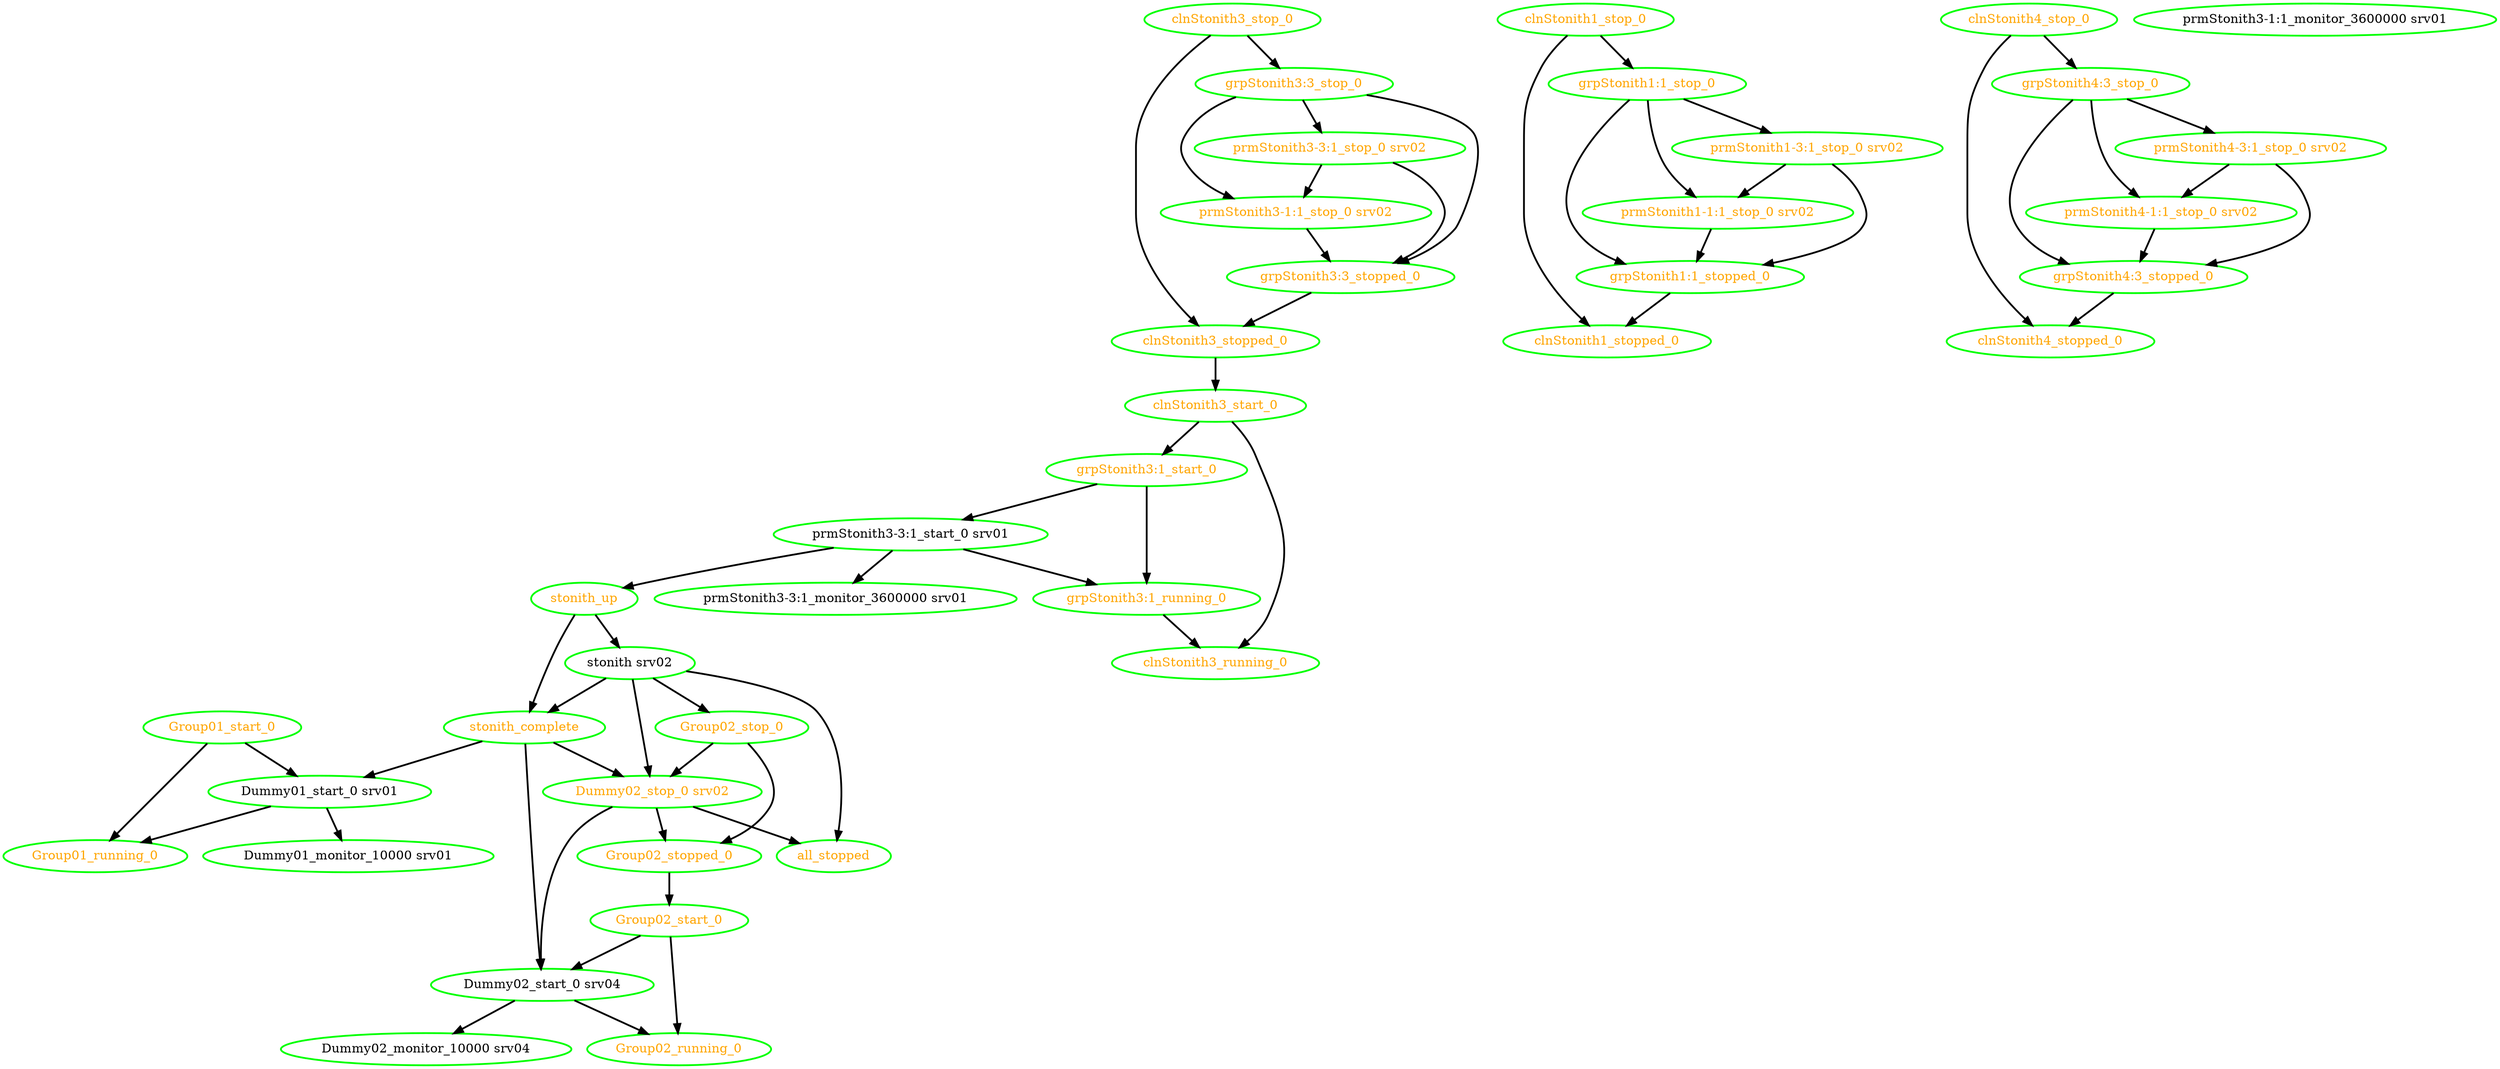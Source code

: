 digraph "g" {
"Dummy01_monitor_10000 srv01" [ style=bold color="green" fontcolor="black" ]
"Dummy01_start_0 srv01" -> "Dummy01_monitor_10000 srv01" [ style = bold]
"Dummy01_start_0 srv01" -> "Group01_running_0" [ style = bold]
"Dummy01_start_0 srv01" [ style=bold color="green" fontcolor="black" ]
"Dummy02_monitor_10000 srv04" [ style=bold color="green" fontcolor="black" ]
"Dummy02_start_0 srv04" -> "Dummy02_monitor_10000 srv04" [ style = bold]
"Dummy02_start_0 srv04" -> "Group02_running_0" [ style = bold]
"Dummy02_start_0 srv04" [ style=bold color="green" fontcolor="black" ]
"Dummy02_stop_0 srv02" -> "Dummy02_start_0 srv04" [ style = bold]
"Dummy02_stop_0 srv02" -> "Group02_stopped_0" [ style = bold]
"Dummy02_stop_0 srv02" -> "all_stopped" [ style = bold]
"Dummy02_stop_0 srv02" [ style=bold color="green" fontcolor="orange" ]
"Group01_running_0" [ style=bold color="green" fontcolor="orange" ]
"Group01_start_0" -> "Dummy01_start_0 srv01" [ style = bold]
"Group01_start_0" -> "Group01_running_0" [ style = bold]
"Group01_start_0" [ style=bold color="green" fontcolor="orange" ]
"Group02_running_0" [ style=bold color="green" fontcolor="orange" ]
"Group02_start_0" -> "Dummy02_start_0 srv04" [ style = bold]
"Group02_start_0" -> "Group02_running_0" [ style = bold]
"Group02_start_0" [ style=bold color="green" fontcolor="orange" ]
"Group02_stop_0" -> "Dummy02_stop_0 srv02" [ style = bold]
"Group02_stop_0" -> "Group02_stopped_0" [ style = bold]
"Group02_stop_0" [ style=bold color="green" fontcolor="orange" ]
"Group02_stopped_0" -> "Group02_start_0" [ style = bold]
"Group02_stopped_0" [ style=bold color="green" fontcolor="orange" ]
"all_stopped" [ style=bold color="green" fontcolor="orange" ]
"clnStonith1_stop_0" -> "clnStonith1_stopped_0" [ style = bold]
"clnStonith1_stop_0" -> "grpStonith1:1_stop_0" [ style = bold]
"clnStonith1_stop_0" [ style=bold color="green" fontcolor="orange" ]
"clnStonith1_stopped_0" [ style=bold color="green" fontcolor="orange" ]
"clnStonith3_running_0" [ style=bold color="green" fontcolor="orange" ]
"clnStonith3_start_0" -> "clnStonith3_running_0" [ style = bold]
"clnStonith3_start_0" -> "grpStonith3:1_start_0" [ style = bold]
"clnStonith3_start_0" [ style=bold color="green" fontcolor="orange" ]
"clnStonith3_stop_0" -> "clnStonith3_stopped_0" [ style = bold]
"clnStonith3_stop_0" -> "grpStonith3:3_stop_0" [ style = bold]
"clnStonith3_stop_0" [ style=bold color="green" fontcolor="orange" ]
"clnStonith3_stopped_0" -> "clnStonith3_start_0" [ style = bold]
"clnStonith3_stopped_0" [ style=bold color="green" fontcolor="orange" ]
"clnStonith4_stop_0" -> "clnStonith4_stopped_0" [ style = bold]
"clnStonith4_stop_0" -> "grpStonith4:3_stop_0" [ style = bold]
"clnStonith4_stop_0" [ style=bold color="green" fontcolor="orange" ]
"clnStonith4_stopped_0" [ style=bold color="green" fontcolor="orange" ]
"grpStonith1:1_stop_0" -> "grpStonith1:1_stopped_0" [ style = bold]
"grpStonith1:1_stop_0" -> "prmStonith1-1:1_stop_0 srv02" [ style = bold]
"grpStonith1:1_stop_0" -> "prmStonith1-3:1_stop_0 srv02" [ style = bold]
"grpStonith1:1_stop_0" [ style=bold color="green" fontcolor="orange" ]
"grpStonith1:1_stopped_0" -> "clnStonith1_stopped_0" [ style = bold]
"grpStonith1:1_stopped_0" [ style=bold color="green" fontcolor="orange" ]
"grpStonith3:1_running_0" -> "clnStonith3_running_0" [ style = bold]
"grpStonith3:1_running_0" [ style=bold color="green" fontcolor="orange" ]
"grpStonith3:1_start_0" -> "grpStonith3:1_running_0" [ style = bold]
"grpStonith3:1_start_0" -> "prmStonith3-3:1_start_0 srv01" [ style = bold]
"grpStonith3:1_start_0" [ style=bold color="green" fontcolor="orange" ]
"grpStonith3:3_stop_0" -> "grpStonith3:3_stopped_0" [ style = bold]
"grpStonith3:3_stop_0" -> "prmStonith3-1:1_stop_0 srv02" [ style = bold]
"grpStonith3:3_stop_0" -> "prmStonith3-3:1_stop_0 srv02" [ style = bold]
"grpStonith3:3_stop_0" [ style=bold color="green" fontcolor="orange" ]
"grpStonith3:3_stopped_0" -> "clnStonith3_stopped_0" [ style = bold]
"grpStonith3:3_stopped_0" [ style=bold color="green" fontcolor="orange" ]
"grpStonith4:3_stop_0" -> "grpStonith4:3_stopped_0" [ style = bold]
"grpStonith4:3_stop_0" -> "prmStonith4-1:1_stop_0 srv02" [ style = bold]
"grpStonith4:3_stop_0" -> "prmStonith4-3:1_stop_0 srv02" [ style = bold]
"grpStonith4:3_stop_0" [ style=bold color="green" fontcolor="orange" ]
"grpStonith4:3_stopped_0" -> "clnStonith4_stopped_0" [ style = bold]
"grpStonith4:3_stopped_0" [ style=bold color="green" fontcolor="orange" ]
"prmStonith1-1:1_stop_0 srv02" -> "grpStonith1:1_stopped_0" [ style = bold]
"prmStonith1-1:1_stop_0 srv02" [ style=bold color="green" fontcolor="orange" ]
"prmStonith1-3:1_stop_0 srv02" -> "grpStonith1:1_stopped_0" [ style = bold]
"prmStonith1-3:1_stop_0 srv02" -> "prmStonith1-1:1_stop_0 srv02" [ style = bold]
"prmStonith1-3:1_stop_0 srv02" [ style=bold color="green" fontcolor="orange" ]
"prmStonith3-1:1_monitor_3600000 srv01" [ style=bold color="green" fontcolor="black" ]
"prmStonith3-1:1_stop_0 srv02" -> "grpStonith3:3_stopped_0" [ style = bold]
"prmStonith3-1:1_stop_0 srv02" [ style=bold color="green" fontcolor="orange"]
"prmStonith3-3:1_monitor_3600000 srv01" [ style=bold color="green" fontcolor="black" ]
"prmStonith3-3:1_start_0 srv01" -> "grpStonith3:1_running_0" [ style = bold]
"prmStonith3-3:1_start_0 srv01" -> "prmStonith3-3:1_monitor_3600000 srv01" [ style = bold]
"prmStonith3-3:1_start_0 srv01" -> "stonith_up" [ style = bold]
"prmStonith3-3:1_start_0 srv01" [ style=bold color="green" fontcolor="black" ]
"prmStonith3-3:1_stop_0 srv02" -> "grpStonith3:3_stopped_0" [ style = bold]
"prmStonith3-3:1_stop_0 srv02" -> "prmStonith3-1:1_stop_0 srv02" [ style = bold]
"prmStonith3-3:1_stop_0 srv02" [ style=bold color="green" fontcolor="orange"]
"prmStonith4-1:1_stop_0 srv02" -> "grpStonith4:3_stopped_0" [ style = bold]
"prmStonith4-1:1_stop_0 srv02" [ style=bold color="green" fontcolor="orange"]
"prmStonith4-3:1_stop_0 srv02" -> "grpStonith4:3_stopped_0" [ style = bold]
"prmStonith4-3:1_stop_0 srv02" -> "prmStonith4-1:1_stop_0 srv02" [ style = bold]
"prmStonith4-3:1_stop_0 srv02" [ style=bold color="green" fontcolor="orange"]
"stonith srv02" -> "Dummy02_stop_0 srv02" [ style = bold]
"stonith srv02" -> "Group02_stop_0" [ style = bold]
"stonith srv02" -> "all_stopped" [ style = bold]
"stonith srv02" -> "stonith_complete" [ style = bold]
"stonith srv02" [ style=bold color="green" fontcolor="black" ]
"stonith_complete" -> "Dummy01_start_0 srv01" [ style = bold]
"stonith_complete" -> "Dummy02_start_0 srv04" [ style = bold]
"stonith_complete" -> "Dummy02_stop_0 srv02" [ style = bold]
"stonith_complete" [ style=bold color="green" fontcolor="orange" ]
"stonith_up" -> "stonith srv02" [ style = bold]
"stonith_up" -> "stonith_complete" [ style = bold]
"stonith_up" [ style=bold color="green" fontcolor="orange" ]
}
